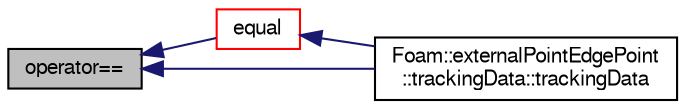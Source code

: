 digraph "operator=="
{
  bgcolor="transparent";
  edge [fontname="FreeSans",fontsize="10",labelfontname="FreeSans",labelfontsize="10"];
  node [fontname="FreeSans",fontsize="10",shape=record];
  rankdir="LR";
  Node121 [label="operator==",height=0.2,width=0.4,color="black", fillcolor="grey75", style="filled", fontcolor="black"];
  Node121 -> Node122 [dir="back",color="midnightblue",fontsize="10",style="solid",fontname="FreeSans"];
  Node122 [label="equal",height=0.2,width=0.4,color="red",URL="$a29538.html#a19dc303dda7a030f3129abd2f6d09d81",tooltip="Equivalent to operator== with TrackingData. "];
  Node122 -> Node123 [dir="back",color="midnightblue",fontsize="10",style="solid",fontname="FreeSans"];
  Node123 [label="Foam::externalPointEdgePoint\l::trackingData::trackingData",height=0.2,width=0.4,color="black",URL="$a29542.html#a2700ae22fe241ff633f4e1862d18260b"];
  Node121 -> Node123 [dir="back",color="midnightblue",fontsize="10",style="solid",fontname="FreeSans"];
}
